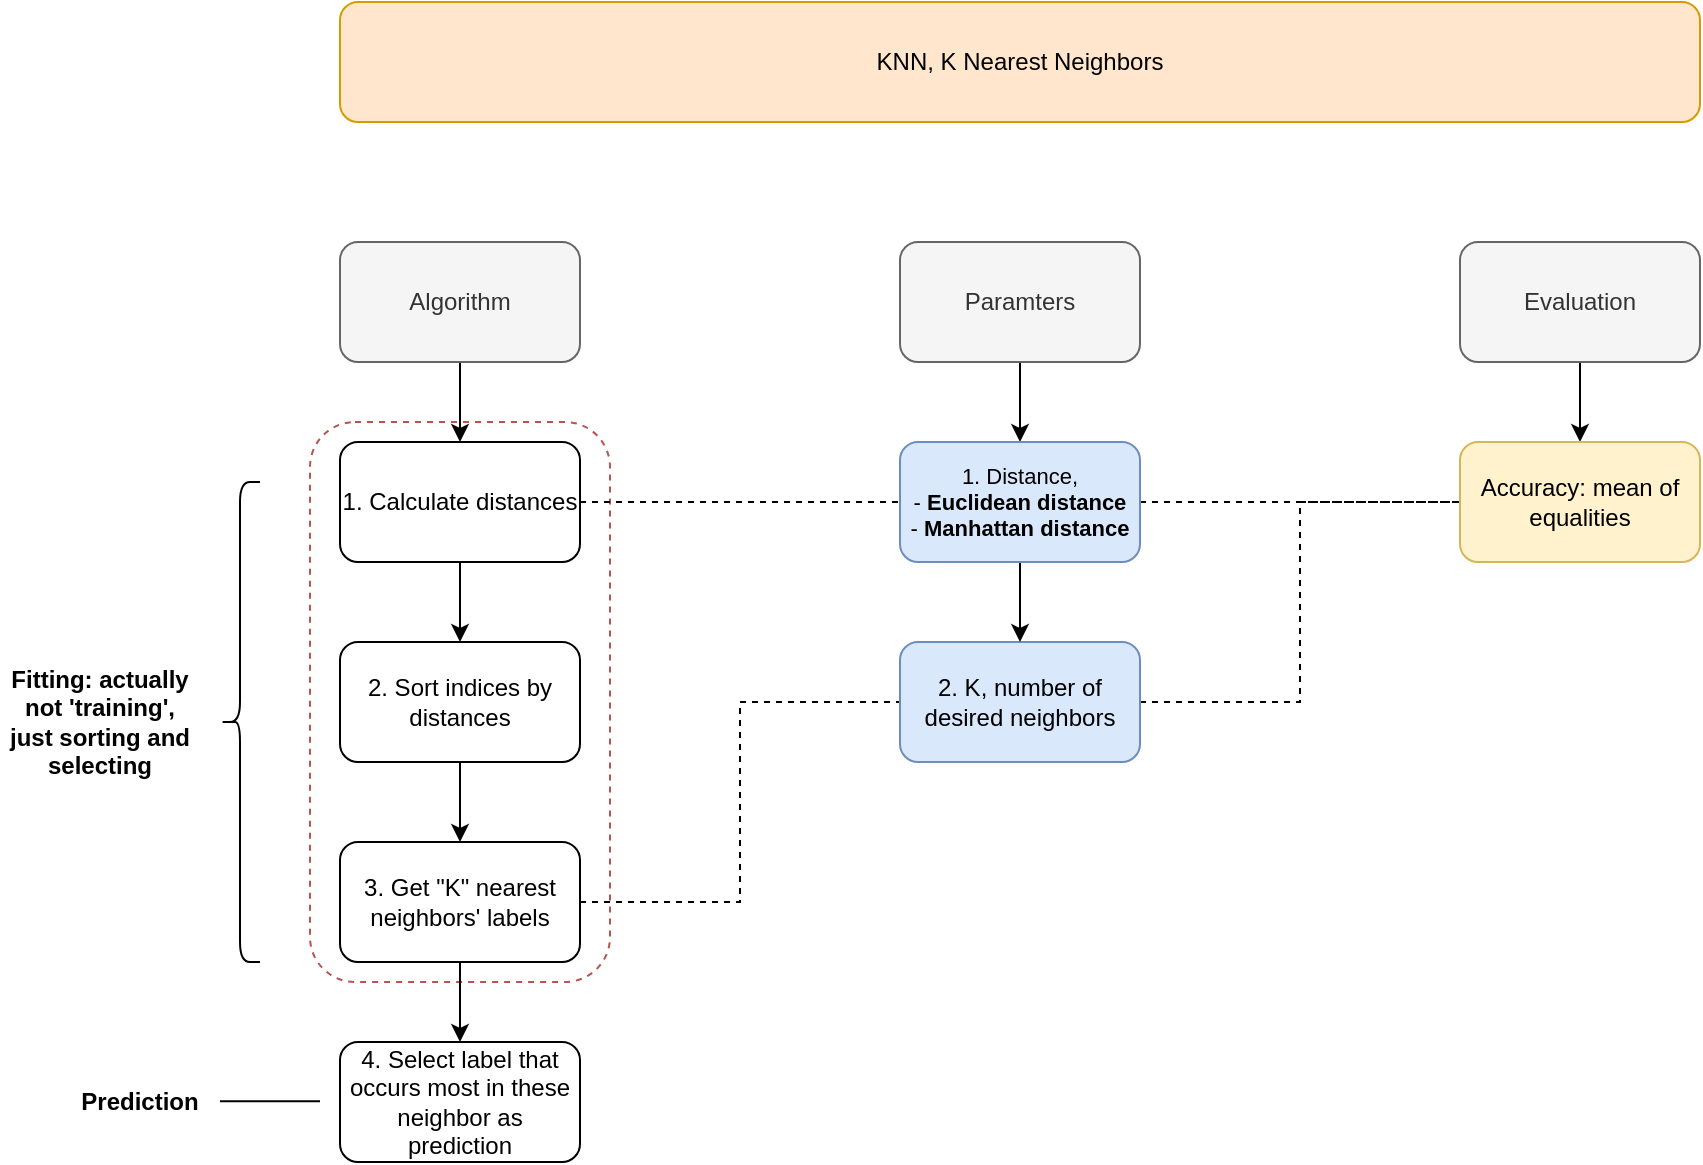 <mxfile version="21.6.1" type="device">
  <diagram name="第 1 页" id="qaRzX7sJMQZzMvLnQVBK">
    <mxGraphModel dx="1206" dy="809" grid="1" gridSize="10" guides="1" tooltips="1" connect="1" arrows="1" fold="1" page="1" pageScale="1" pageWidth="1200" pageHeight="1920" math="0" shadow="0">
      <root>
        <mxCell id="0" />
        <mxCell id="1" parent="0" />
        <mxCell id="EYb37NAJIUUlDRT6ChvP-12" value="" style="rounded=1;whiteSpace=wrap;html=1;fillColor=none;dashed=1;strokeColor=#b85450;" vertex="1" parent="1">
          <mxGeometry x="225" y="370" width="150" height="280" as="geometry" />
        </mxCell>
        <mxCell id="JyESMGR1FMFt-hgIbmDr-1" value="KNN, K Nearest Neighbors" style="rounded=1;whiteSpace=wrap;html=1;fillColor=#ffe6cc;strokeColor=#d79b00;" parent="1" vertex="1">
          <mxGeometry x="240" y="160" width="680" height="60" as="geometry" />
        </mxCell>
        <mxCell id="EYb37NAJIUUlDRT6ChvP-20" value="" style="edgeStyle=orthogonalEdgeStyle;rounded=0;orthogonalLoop=1;jettySize=auto;html=1;" edge="1" parent="1" source="EYb37NAJIUUlDRT6ChvP-1" target="EYb37NAJIUUlDRT6ChvP-19">
          <mxGeometry relative="1" as="geometry" />
        </mxCell>
        <mxCell id="EYb37NAJIUUlDRT6ChvP-1" value="Paramters" style="rounded=1;whiteSpace=wrap;html=1;fillColor=#f5f5f5;fontColor=#333333;strokeColor=#666666;" vertex="1" parent="1">
          <mxGeometry x="520" y="280" width="120" height="60" as="geometry" />
        </mxCell>
        <mxCell id="EYb37NAJIUUlDRT6ChvP-5" value="" style="edgeStyle=orthogonalEdgeStyle;rounded=0;orthogonalLoop=1;jettySize=auto;html=1;" edge="1" parent="1" source="EYb37NAJIUUlDRT6ChvP-2" target="EYb37NAJIUUlDRT6ChvP-4">
          <mxGeometry relative="1" as="geometry" />
        </mxCell>
        <mxCell id="EYb37NAJIUUlDRT6ChvP-2" value="Algorithm" style="rounded=1;whiteSpace=wrap;html=1;fillColor=#f5f5f5;fontColor=#333333;strokeColor=#666666;" vertex="1" parent="1">
          <mxGeometry x="240" y="280" width="120" height="60" as="geometry" />
        </mxCell>
        <mxCell id="EYb37NAJIUUlDRT6ChvP-23" style="edgeStyle=orthogonalEdgeStyle;rounded=0;orthogonalLoop=1;jettySize=auto;html=1;entryX=0.5;entryY=0;entryDx=0;entryDy=0;" edge="1" parent="1" source="EYb37NAJIUUlDRT6ChvP-3" target="EYb37NAJIUUlDRT6ChvP-22">
          <mxGeometry relative="1" as="geometry" />
        </mxCell>
        <mxCell id="EYb37NAJIUUlDRT6ChvP-3" value="Evaluation" style="rounded=1;whiteSpace=wrap;html=1;fillColor=#f5f5f5;fontColor=#333333;strokeColor=#666666;" vertex="1" parent="1">
          <mxGeometry x="800" y="280" width="120" height="60" as="geometry" />
        </mxCell>
        <mxCell id="EYb37NAJIUUlDRT6ChvP-7" value="" style="edgeStyle=orthogonalEdgeStyle;rounded=0;orthogonalLoop=1;jettySize=auto;html=1;" edge="1" parent="1" source="EYb37NAJIUUlDRT6ChvP-4" target="EYb37NAJIUUlDRT6ChvP-6">
          <mxGeometry relative="1" as="geometry" />
        </mxCell>
        <mxCell id="EYb37NAJIUUlDRT6ChvP-24" style="edgeStyle=orthogonalEdgeStyle;rounded=0;orthogonalLoop=1;jettySize=auto;html=1;entryX=0;entryY=0.5;entryDx=0;entryDy=0;endArrow=none;endFill=0;dashed=1;" edge="1" parent="1" source="EYb37NAJIUUlDRT6ChvP-4" target="EYb37NAJIUUlDRT6ChvP-19">
          <mxGeometry relative="1" as="geometry" />
        </mxCell>
        <mxCell id="EYb37NAJIUUlDRT6ChvP-4" value="1. Calculate distances" style="rounded=1;whiteSpace=wrap;html=1;" vertex="1" parent="1">
          <mxGeometry x="240" y="380" width="120" height="60" as="geometry" />
        </mxCell>
        <mxCell id="EYb37NAJIUUlDRT6ChvP-9" value="" style="edgeStyle=orthogonalEdgeStyle;rounded=0;orthogonalLoop=1;jettySize=auto;html=1;" edge="1" parent="1" source="EYb37NAJIUUlDRT6ChvP-6" target="EYb37NAJIUUlDRT6ChvP-8">
          <mxGeometry relative="1" as="geometry" />
        </mxCell>
        <mxCell id="EYb37NAJIUUlDRT6ChvP-6" value="2. Sort indices by distances" style="rounded=1;whiteSpace=wrap;html=1;" vertex="1" parent="1">
          <mxGeometry x="240" y="480" width="120" height="60" as="geometry" />
        </mxCell>
        <mxCell id="EYb37NAJIUUlDRT6ChvP-11" value="" style="edgeStyle=orthogonalEdgeStyle;rounded=0;orthogonalLoop=1;jettySize=auto;html=1;" edge="1" parent="1" source="EYb37NAJIUUlDRT6ChvP-8" target="EYb37NAJIUUlDRT6ChvP-10">
          <mxGeometry relative="1" as="geometry" />
        </mxCell>
        <mxCell id="EYb37NAJIUUlDRT6ChvP-18" style="edgeStyle=orthogonalEdgeStyle;rounded=0;orthogonalLoop=1;jettySize=auto;html=1;entryX=0;entryY=0.5;entryDx=0;entryDy=0;endArrow=none;endFill=0;dashed=1;" edge="1" parent="1" source="EYb37NAJIUUlDRT6ChvP-8" target="EYb37NAJIUUlDRT6ChvP-17">
          <mxGeometry relative="1" as="geometry" />
        </mxCell>
        <mxCell id="EYb37NAJIUUlDRT6ChvP-8" value="3. Get &quot;K&quot; nearest neighbors&#39; labels" style="whiteSpace=wrap;html=1;rounded=1;" vertex="1" parent="1">
          <mxGeometry x="240" y="580" width="120" height="60" as="geometry" />
        </mxCell>
        <mxCell id="EYb37NAJIUUlDRT6ChvP-10" value="4. Select label that occurs most in these neighbor as prediction" style="whiteSpace=wrap;html=1;rounded=1;" vertex="1" parent="1">
          <mxGeometry x="240" y="680" width="120" height="60" as="geometry" />
        </mxCell>
        <mxCell id="EYb37NAJIUUlDRT6ChvP-13" value="&lt;b&gt;Fitting: actually not &#39;training&#39;, just sorting and selecting&lt;/b&gt;" style="text;html=1;strokeColor=none;fillColor=none;align=center;verticalAlign=middle;whiteSpace=wrap;rounded=0;" vertex="1" parent="1">
          <mxGeometry x="70" y="505" width="100" height="30" as="geometry" />
        </mxCell>
        <mxCell id="EYb37NAJIUUlDRT6ChvP-14" value="" style="shape=curlyBracket;whiteSpace=wrap;html=1;rounded=1;labelPosition=left;verticalLabelPosition=middle;align=right;verticalAlign=middle;" vertex="1" parent="1">
          <mxGeometry x="180" y="400" width="20" height="240" as="geometry" />
        </mxCell>
        <mxCell id="EYb37NAJIUUlDRT6ChvP-15" value="&lt;b&gt;Prediction&lt;/b&gt;" style="text;html=1;strokeColor=none;fillColor=none;align=center;verticalAlign=middle;whiteSpace=wrap;rounded=0;" vertex="1" parent="1">
          <mxGeometry x="110" y="695" width="60" height="30" as="geometry" />
        </mxCell>
        <mxCell id="EYb37NAJIUUlDRT6ChvP-16" value="" style="endArrow=none;html=1;rounded=0;entryX=0;entryY=0.5;entryDx=0;entryDy=0;" edge="1" parent="1">
          <mxGeometry width="50" height="50" relative="1" as="geometry">
            <mxPoint x="180" y="709.58" as="sourcePoint" />
            <mxPoint x="230" y="709.58" as="targetPoint" />
          </mxGeometry>
        </mxCell>
        <mxCell id="EYb37NAJIUUlDRT6ChvP-26" style="edgeStyle=orthogonalEdgeStyle;rounded=0;orthogonalLoop=1;jettySize=auto;html=1;entryX=0;entryY=0.5;entryDx=0;entryDy=0;endArrow=none;endFill=0;dashed=1;" edge="1" parent="1" source="EYb37NAJIUUlDRT6ChvP-17" target="EYb37NAJIUUlDRT6ChvP-22">
          <mxGeometry relative="1" as="geometry" />
        </mxCell>
        <mxCell id="EYb37NAJIUUlDRT6ChvP-17" value="2. K, number of desired neighbors" style="rounded=1;whiteSpace=wrap;html=1;fillColor=#dae8fc;strokeColor=#6c8ebf;" vertex="1" parent="1">
          <mxGeometry x="520" y="480" width="120" height="60" as="geometry" />
        </mxCell>
        <mxCell id="EYb37NAJIUUlDRT6ChvP-21" style="edgeStyle=orthogonalEdgeStyle;rounded=0;orthogonalLoop=1;jettySize=auto;html=1;entryX=0.5;entryY=0;entryDx=0;entryDy=0;" edge="1" parent="1" source="EYb37NAJIUUlDRT6ChvP-19" target="EYb37NAJIUUlDRT6ChvP-17">
          <mxGeometry relative="1" as="geometry" />
        </mxCell>
        <mxCell id="EYb37NAJIUUlDRT6ChvP-25" style="edgeStyle=orthogonalEdgeStyle;rounded=0;orthogonalLoop=1;jettySize=auto;html=1;entryX=0;entryY=0.5;entryDx=0;entryDy=0;endArrow=none;endFill=0;dashed=1;" edge="1" parent="1" source="EYb37NAJIUUlDRT6ChvP-19" target="EYb37NAJIUUlDRT6ChvP-22">
          <mxGeometry relative="1" as="geometry" />
        </mxCell>
        <mxCell id="EYb37NAJIUUlDRT6ChvP-19" value="1. Distance, &lt;br style=&quot;font-size: 11px;&quot;&gt;- &lt;b style=&quot;font-size: 11px;&quot;&gt;Euclidean distance&lt;/b&gt;&lt;br style=&quot;font-size: 11px;&quot;&gt;-&amp;nbsp;&lt;b style=&quot;font-size: 11px;&quot;&gt;Manhattan distance&lt;/b&gt;" style="rounded=1;whiteSpace=wrap;html=1;fontSize=11;fillColor=#dae8fc;strokeColor=#6c8ebf;" vertex="1" parent="1">
          <mxGeometry x="520" y="380" width="120" height="60" as="geometry" />
        </mxCell>
        <mxCell id="EYb37NAJIUUlDRT6ChvP-22" value="Accuracy: mean of equalities" style="rounded=1;whiteSpace=wrap;html=1;fillColor=#fff2cc;strokeColor=#d6b656;" vertex="1" parent="1">
          <mxGeometry x="800" y="380" width="120" height="60" as="geometry" />
        </mxCell>
      </root>
    </mxGraphModel>
  </diagram>
</mxfile>
